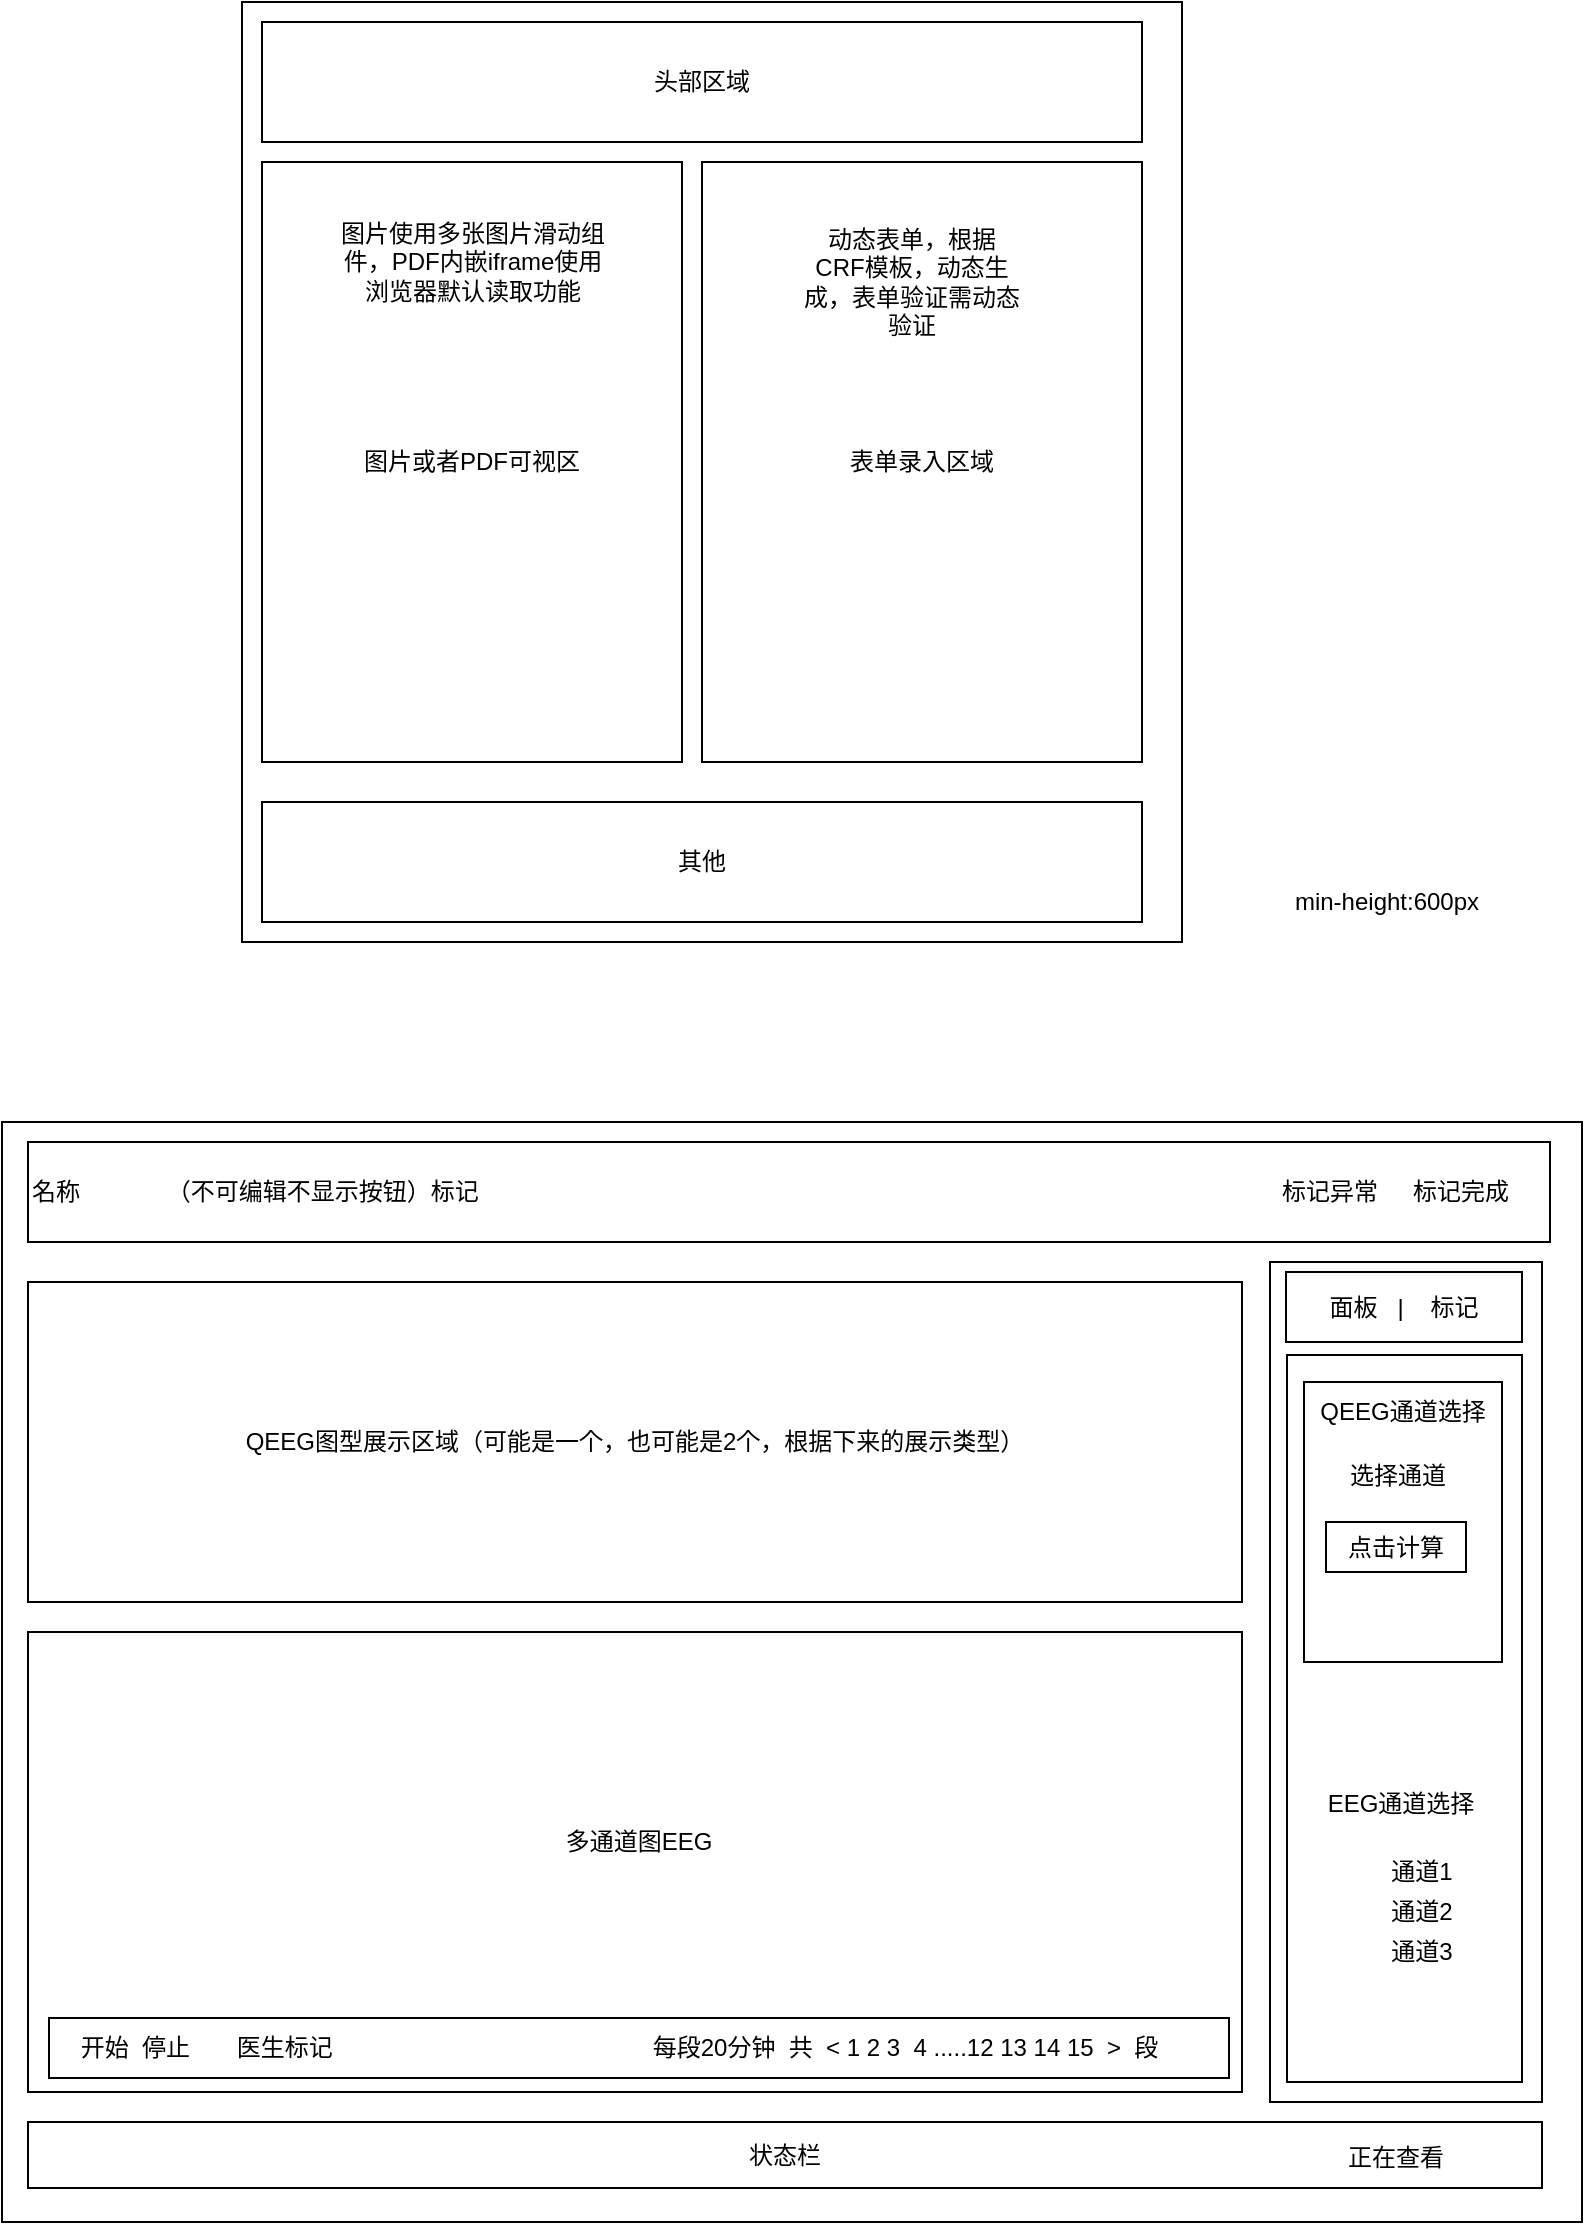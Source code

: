 <mxfile version="16.2.4" type="github">
  <diagram id="HXQpI8AFAVGygzaY-uvE" name="Page-1">
    <mxGraphModel dx="1038" dy="547" grid="1" gridSize="10" guides="1" tooltips="1" connect="1" arrows="1" fold="1" page="1" pageScale="1" pageWidth="827" pageHeight="1169" math="0" shadow="0">
      <root>
        <mxCell id="0" />
        <mxCell id="1" parent="0" />
        <mxCell id="dEXukqFfbBN_6zC94aLe-1" value="" style="whiteSpace=wrap;html=1;aspect=fixed;" parent="1" vertex="1">
          <mxGeometry x="140" y="10" width="470" height="470" as="geometry" />
        </mxCell>
        <mxCell id="dEXukqFfbBN_6zC94aLe-2" value="图片或者PDF可视区" style="rounded=0;whiteSpace=wrap;html=1;" parent="1" vertex="1">
          <mxGeometry x="150" y="90" width="210" height="300" as="geometry" />
        </mxCell>
        <mxCell id="dEXukqFfbBN_6zC94aLe-3" value="表单录入区域" style="rounded=0;whiteSpace=wrap;html=1;" parent="1" vertex="1">
          <mxGeometry x="370" y="90" width="220" height="300" as="geometry" />
        </mxCell>
        <mxCell id="dEXukqFfbBN_6zC94aLe-4" value="头部区域" style="rounded=0;whiteSpace=wrap;html=1;" parent="1" vertex="1">
          <mxGeometry x="150" y="20" width="440" height="60" as="geometry" />
        </mxCell>
        <mxCell id="dEXukqFfbBN_6zC94aLe-5" value="其他" style="rounded=0;whiteSpace=wrap;html=1;" parent="1" vertex="1">
          <mxGeometry x="150" y="410" width="440" height="60" as="geometry" />
        </mxCell>
        <mxCell id="dEXukqFfbBN_6zC94aLe-6" value="图片使用多张图片滑动组件，PDF内嵌iframe使用浏览器默认读取功能" style="text;html=1;strokeColor=none;fillColor=none;align=center;verticalAlign=middle;whiteSpace=wrap;rounded=0;" parent="1" vertex="1">
          <mxGeometry x="184.5" y="110" width="141" height="60" as="geometry" />
        </mxCell>
        <mxCell id="dEXukqFfbBN_6zC94aLe-7" value="动态表单，根据CRF模板，动态生成，表单验证需动态验证" style="text;html=1;strokeColor=none;fillColor=none;align=center;verticalAlign=middle;whiteSpace=wrap;rounded=0;" parent="1" vertex="1">
          <mxGeometry x="420" y="120" width="110" height="60" as="geometry" />
        </mxCell>
        <mxCell id="dEXukqFfbBN_6zC94aLe-10" value="" style="rounded=0;whiteSpace=wrap;html=1;" parent="1" vertex="1">
          <mxGeometry x="20" y="570" width="790" height="550" as="geometry" />
        </mxCell>
        <mxCell id="dEXukqFfbBN_6zC94aLe-11" value="" style="rounded=0;whiteSpace=wrap;html=1;" parent="1" vertex="1">
          <mxGeometry x="33" y="825" width="607" height="230" as="geometry" />
        </mxCell>
        <mxCell id="dEXukqFfbBN_6zC94aLe-12" value="多通道图EEG" style="text;html=1;strokeColor=none;fillColor=none;align=center;verticalAlign=middle;whiteSpace=wrap;rounded=0;" parent="1" vertex="1">
          <mxGeometry x="250" y="920" width="177" height="20" as="geometry" />
        </mxCell>
        <mxCell id="dEXukqFfbBN_6zC94aLe-21" value="名称&amp;nbsp; &amp;nbsp; &amp;nbsp; &amp;nbsp; &amp;nbsp; &amp;nbsp; &amp;nbsp;（不可编辑不显示按钮）标记&amp;nbsp; &amp;nbsp; &amp;nbsp; &amp;nbsp; &amp;nbsp; &amp;nbsp; &amp;nbsp; &amp;nbsp; &amp;nbsp; &amp;nbsp; &amp;nbsp;&amp;nbsp;" style="rounded=0;whiteSpace=wrap;html=1;align=left;" parent="1" vertex="1">
          <mxGeometry x="33" y="580" width="761" height="50" as="geometry" />
        </mxCell>
        <mxCell id="VoeNjybom4H6XY1b6rgb-1" value="状态栏" style="rounded=0;whiteSpace=wrap;html=1;" parent="1" vertex="1">
          <mxGeometry x="33" y="1070" width="757" height="33" as="geometry" />
        </mxCell>
        <mxCell id="VoeNjybom4H6XY1b6rgb-2" value="" style="rounded=0;whiteSpace=wrap;html=1;" parent="1" vertex="1">
          <mxGeometry x="654" y="640" width="136" height="420" as="geometry" />
        </mxCell>
        <mxCell id="VoeNjybom4H6XY1b6rgb-3" value="min-height:600px" style="text;html=1;strokeColor=none;fillColor=none;align=center;verticalAlign=middle;whiteSpace=wrap;rounded=0;" parent="1" vertex="1">
          <mxGeometry x="654" y="440" width="117" height="40" as="geometry" />
        </mxCell>
        <mxCell id="VoeNjybom4H6XY1b6rgb-5" value="面板&amp;nbsp; &amp;nbsp;|&amp;nbsp; &amp;nbsp; 标记" style="rounded=0;whiteSpace=wrap;html=1;" parent="1" vertex="1">
          <mxGeometry x="662" y="645" width="118" height="35" as="geometry" />
        </mxCell>
        <mxCell id="VoeNjybom4H6XY1b6rgb-6" value="" style="rounded=0;whiteSpace=wrap;html=1;" parent="1" vertex="1">
          <mxGeometry x="662.5" y="686.5" width="117.5" height="363.5" as="geometry" />
        </mxCell>
        <mxCell id="XXj9VBkdvwOhZQNCGIxi-1" value="&amp;nbsp; &amp;nbsp; 开始&amp;nbsp; 停止&amp;nbsp; &amp;nbsp; &amp;nbsp; &amp;nbsp;医生标记&amp;nbsp; &amp;nbsp; &amp;nbsp; &amp;nbsp; &amp;nbsp; &amp;nbsp; &amp;nbsp; &amp;nbsp; &amp;nbsp; &amp;nbsp; &amp;nbsp; &amp;nbsp; &amp;nbsp; &amp;nbsp; &amp;nbsp; &amp;nbsp; &amp;nbsp; &amp;nbsp; &amp;nbsp; &amp;nbsp; &amp;nbsp; &amp;nbsp; &amp;nbsp; &amp;nbsp; 每段20分钟&amp;nbsp; 共&amp;nbsp; &amp;lt; 1 2 3&amp;nbsp; 4 .....12 13 14 15&amp;nbsp; &amp;gt;&amp;nbsp; 段" style="rounded=0;whiteSpace=wrap;html=1;align=left;" parent="1" vertex="1">
          <mxGeometry x="43.5" y="1018" width="590" height="30" as="geometry" />
        </mxCell>
        <mxCell id="XXj9VBkdvwOhZQNCGIxi-2" value="正在查看" style="text;html=1;strokeColor=none;fillColor=none;align=center;verticalAlign=middle;whiteSpace=wrap;rounded=0;" parent="1" vertex="1">
          <mxGeometry x="654" y="1078" width="126" height="20" as="geometry" />
        </mxCell>
        <mxCell id="XXj9VBkdvwOhZQNCGIxi-3" value="标记完成" style="text;html=1;strokeColor=none;fillColor=none;align=center;verticalAlign=middle;whiteSpace=wrap;rounded=0;" parent="1" vertex="1">
          <mxGeometry x="705" y="595" width="89" height="20" as="geometry" />
        </mxCell>
        <mxCell id="XXj9VBkdvwOhZQNCGIxi-5" value="标记异常" style="text;html=1;strokeColor=none;fillColor=none;align=center;verticalAlign=middle;whiteSpace=wrap;rounded=0;" parent="1" vertex="1">
          <mxGeometry x="654" y="595" width="60" height="20" as="geometry" />
        </mxCell>
        <mxCell id="XXj9VBkdvwOhZQNCGIxi-8" value="" style="rounded=0;whiteSpace=wrap;html=1;" parent="1" vertex="1">
          <mxGeometry x="671" y="700" width="99" height="140" as="geometry" />
        </mxCell>
        <mxCell id="XXj9VBkdvwOhZQNCGIxi-9" value="EEG通道选择" style="text;html=1;strokeColor=none;fillColor=none;align=center;verticalAlign=middle;whiteSpace=wrap;rounded=0;" parent="1" vertex="1">
          <mxGeometry x="672.5" y="903" width="92.5" height="15" as="geometry" />
        </mxCell>
        <mxCell id="XXj9VBkdvwOhZQNCGIxi-10" value="QEEG通道选择" style="text;html=1;strokeColor=none;fillColor=none;align=center;verticalAlign=middle;whiteSpace=wrap;rounded=0;" parent="1" vertex="1">
          <mxGeometry x="676" y="710" width="89" height="10" as="geometry" />
        </mxCell>
        <mxCell id="XXj9VBkdvwOhZQNCGIxi-12" value="选择通道" style="text;html=1;strokeColor=none;fillColor=none;align=center;verticalAlign=middle;whiteSpace=wrap;rounded=0;" parent="1" vertex="1">
          <mxGeometry x="676" y="734" width="84" height="26" as="geometry" />
        </mxCell>
        <mxCell id="XXj9VBkdvwOhZQNCGIxi-13" value="点击计算" style="rounded=0;whiteSpace=wrap;html=1;" parent="1" vertex="1">
          <mxGeometry x="682" y="770" width="70" height="25" as="geometry" />
        </mxCell>
        <mxCell id="XXj9VBkdvwOhZQNCGIxi-15" value="通道1" style="text;html=1;strokeColor=none;fillColor=none;align=center;verticalAlign=middle;whiteSpace=wrap;rounded=0;" parent="1" vertex="1">
          <mxGeometry x="700" y="930" width="60" height="30" as="geometry" />
        </mxCell>
        <mxCell id="XXj9VBkdvwOhZQNCGIxi-16" value="通道2" style="text;html=1;strokeColor=none;fillColor=none;align=center;verticalAlign=middle;whiteSpace=wrap;rounded=0;" parent="1" vertex="1">
          <mxGeometry x="700" y="950" width="60" height="30" as="geometry" />
        </mxCell>
        <mxCell id="XXj9VBkdvwOhZQNCGIxi-18" value="通道3" style="text;html=1;strokeColor=none;fillColor=none;align=center;verticalAlign=middle;whiteSpace=wrap;rounded=0;" parent="1" vertex="1">
          <mxGeometry x="700" y="970" width="60" height="30" as="geometry" />
        </mxCell>
        <mxCell id="s6zeYOEKfrD3OS6WZZnP-1" value="QEEG图型展示区域（可能是一个，也可能是2个，根据下来的展示类型）" style="rounded=0;whiteSpace=wrap;html=1;" vertex="1" parent="1">
          <mxGeometry x="33" y="650" width="607" height="160" as="geometry" />
        </mxCell>
      </root>
    </mxGraphModel>
  </diagram>
</mxfile>
